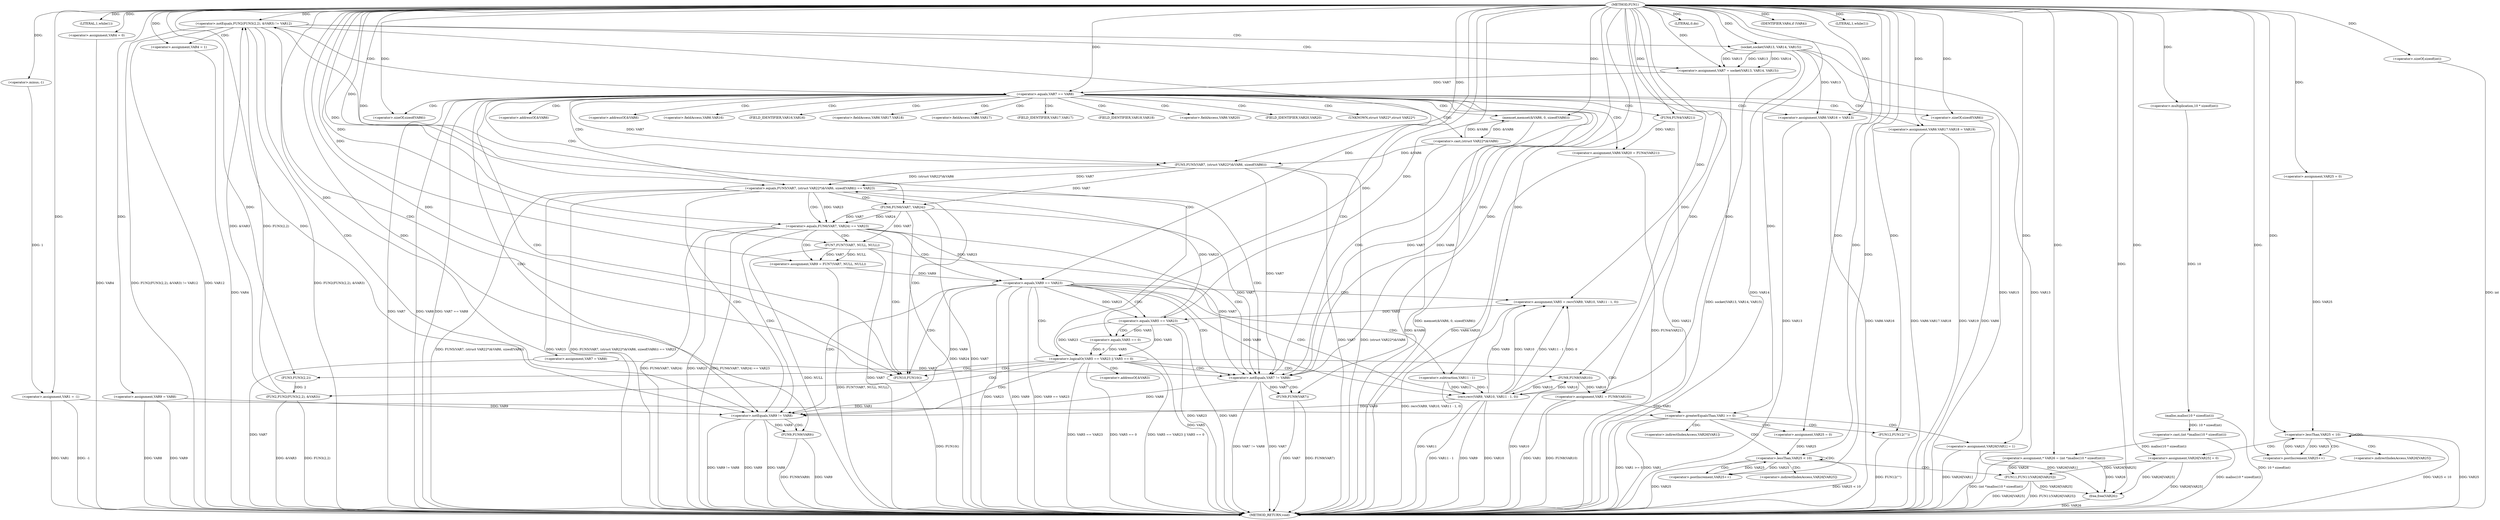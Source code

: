 digraph FUN1 {  
"1000100" [label = "(METHOD,FUN1)" ]
"1000316" [label = "(METHOD_RETURN,void)" ]
"1000103" [label = "(<operator>.assignment,VAR1 = -1)" ]
"1000105" [label = "(<operator>.minus,-1)" ]
"1000108" [label = "(LITERAL,1,while(1))" ]
"1000113" [label = "(<operator>.assignment,VAR4 = 0)" ]
"1000119" [label = "(<operator>.assignment,VAR7 = VAR8)" ]
"1000123" [label = "(<operator>.assignment,VAR9 = VAR8)" ]
"1000130" [label = "(<operator>.notEquals,FUN2(FUN3(2,2), &VAR3) != VAR12)" ]
"1000131" [label = "(FUN2,FUN2(FUN3(2,2), &VAR3))" ]
"1000132" [label = "(FUN3,FUN3(2,2))" ]
"1000140" [label = "(<operator>.assignment,VAR4 = 1)" ]
"1000143" [label = "(<operator>.assignment,VAR7 = socket(VAR13, VAR14, VAR15))" ]
"1000145" [label = "(socket,socket(VAR13, VAR14, VAR15))" ]
"1000150" [label = "(<operator>.equals,VAR7 == VAR8)" ]
"1000155" [label = "(memset,memset(&VAR6, 0, sizeof(VAR6)))" ]
"1000159" [label = "(<operator>.sizeOf,sizeof(VAR6))" ]
"1000161" [label = "(<operator>.assignment,VAR6.VAR16 = VAR13)" ]
"1000166" [label = "(<operator>.assignment,VAR6.VAR17.VAR18 = VAR19)" ]
"1000173" [label = "(<operator>.assignment,VAR6.VAR20 = FUN4(VAR21))" ]
"1000177" [label = "(FUN4,FUN4(VAR21))" ]
"1000180" [label = "(<operator>.equals,FUN5(VAR7, (struct VAR22*)&VAR6, sizeof(VAR6)) == VAR23)" ]
"1000181" [label = "(FUN5,FUN5(VAR7, (struct VAR22*)&VAR6, sizeof(VAR6)))" ]
"1000183" [label = "(<operator>.cast,(struct VAR22*)&VAR6)" ]
"1000187" [label = "(<operator>.sizeOf,sizeof(VAR6))" ]
"1000193" [label = "(<operator>.equals,FUN6(VAR7, VAR24) == VAR23)" ]
"1000194" [label = "(FUN6,FUN6(VAR7, VAR24))" ]
"1000200" [label = "(<operator>.assignment,VAR9 = FUN7(VAR7, NULL, NULL))" ]
"1000202" [label = "(FUN7,FUN7(VAR7, NULL, NULL))" ]
"1000207" [label = "(<operator>.equals,VAR9 == VAR23)" ]
"1000212" [label = "(<operator>.assignment,VAR5 = recv(VAR9, VAR10, VAR11 - 1, 0))" ]
"1000214" [label = "(recv,recv(VAR9, VAR10, VAR11 - 1, 0))" ]
"1000217" [label = "(<operator>.subtraction,VAR11 - 1)" ]
"1000222" [label = "(<operator>.logicalOr,VAR5 == VAR23 || VAR5 == 0)" ]
"1000223" [label = "(<operator>.equals,VAR5 == VAR23)" ]
"1000226" [label = "(<operator>.equals,VAR5 == 0)" ]
"1000231" [label = "(<operator>.assignment,VAR1 = FUN8(VAR10))" ]
"1000233" [label = "(FUN8,FUN8(VAR10))" ]
"1000235" [label = "(LITERAL,0,do)" ]
"1000237" [label = "(<operator>.notEquals,VAR7 != VAR8)" ]
"1000241" [label = "(FUN9,FUN9(VAR7))" ]
"1000244" [label = "(<operator>.notEquals,VAR9 != VAR8)" ]
"1000248" [label = "(FUN9,FUN9(VAR9))" ]
"1000251" [label = "(IDENTIFIER,VAR4,if (VAR4))" ]
"1000253" [label = "(FUN10,FUN10())" ]
"1000256" [label = "(LITERAL,1,while(1))" ]
"1000261" [label = "(<operator>.assignment,* VAR26 = (int *)malloc(10 * sizeof(int)))" ]
"1000263" [label = "(<operator>.cast,(int *)malloc(10 * sizeof(int)))" ]
"1000265" [label = "(malloc,malloc(10 * sizeof(int)))" ]
"1000266" [label = "(<operator>.multiplication,10 * sizeof(int))" ]
"1000268" [label = "(<operator>.sizeOf,sizeof(int))" ]
"1000271" [label = "(<operator>.assignment,VAR25 = 0)" ]
"1000274" [label = "(<operator>.lessThan,VAR25 < 10)" ]
"1000277" [label = "(<operator>.postIncrement,VAR25++)" ]
"1000280" [label = "(<operator>.assignment,VAR26[VAR25] = 0)" ]
"1000286" [label = "(<operator>.greaterEqualsThan,VAR1 >= 0)" ]
"1000290" [label = "(<operator>.assignment,VAR26[VAR1] = 1)" ]
"1000296" [label = "(<operator>.assignment,VAR25 = 0)" ]
"1000299" [label = "(<operator>.lessThan,VAR25 < 10)" ]
"1000302" [label = "(<operator>.postIncrement,VAR25++)" ]
"1000305" [label = "(FUN11,FUN11(VAR26[VAR25]))" ]
"1000311" [label = "(FUN12,FUN12(\"\"))" ]
"1000313" [label = "(free,free(VAR26))" ]
"1000135" [label = "(<operator>.addressOf,&VAR3)" ]
"1000156" [label = "(<operator>.addressOf,&VAR6)" ]
"1000162" [label = "(<operator>.fieldAccess,VAR6.VAR16)" ]
"1000164" [label = "(FIELD_IDENTIFIER,VAR16,VAR16)" ]
"1000167" [label = "(<operator>.fieldAccess,VAR6.VAR17.VAR18)" ]
"1000168" [label = "(<operator>.fieldAccess,VAR6.VAR17)" ]
"1000170" [label = "(FIELD_IDENTIFIER,VAR17,VAR17)" ]
"1000171" [label = "(FIELD_IDENTIFIER,VAR18,VAR18)" ]
"1000174" [label = "(<operator>.fieldAccess,VAR6.VAR20)" ]
"1000176" [label = "(FIELD_IDENTIFIER,VAR20,VAR20)" ]
"1000184" [label = "(UNKNOWN,struct VAR22*,struct VAR22*)" ]
"1000185" [label = "(<operator>.addressOf,&VAR6)" ]
"1000281" [label = "(<operator>.indirectIndexAccess,VAR26[VAR25])" ]
"1000291" [label = "(<operator>.indirectIndexAccess,VAR26[VAR1])" ]
"1000306" [label = "(<operator>.indirectIndexAccess,VAR26[VAR25])" ]
  "1000183" -> "1000316"  [ label = "DDG: &VAR6"] 
  "1000103" -> "1000316"  [ label = "DDG: VAR1"] 
  "1000180" -> "1000316"  [ label = "DDG: FUN5(VAR7, (struct VAR22*)&VAR6, sizeof(VAR6))"] 
  "1000299" -> "1000316"  [ label = "DDG: VAR25"] 
  "1000181" -> "1000316"  [ label = "DDG: VAR7"] 
  "1000248" -> "1000316"  [ label = "DDG: FUN9(VAR9)"] 
  "1000187" -> "1000316"  [ label = "DDG: VAR6"] 
  "1000177" -> "1000316"  [ label = "DDG: VAR21"] 
  "1000130" -> "1000316"  [ label = "DDG: FUN2(FUN3(2,2), &VAR3) != VAR12"] 
  "1000286" -> "1000316"  [ label = "DDG: VAR1 >= 0"] 
  "1000290" -> "1000316"  [ label = "DDG: VAR26[VAR1]"] 
  "1000166" -> "1000316"  [ label = "DDG: VAR19"] 
  "1000223" -> "1000316"  [ label = "DDG: VAR23"] 
  "1000123" -> "1000316"  [ label = "DDG: VAR8"] 
  "1000193" -> "1000316"  [ label = "DDG: FUN6(VAR7, VAR24)"] 
  "1000226" -> "1000316"  [ label = "DDG: VAR5"] 
  "1000222" -> "1000316"  [ label = "DDG: VAR5 == VAR23"] 
  "1000237" -> "1000316"  [ label = "DDG: VAR7 != VAR8"] 
  "1000207" -> "1000316"  [ label = "DDG: VAR23"] 
  "1000150" -> "1000316"  [ label = "DDG: VAR7"] 
  "1000274" -> "1000316"  [ label = "DDG: VAR25"] 
  "1000231" -> "1000316"  [ label = "DDG: FUN8(VAR10)"] 
  "1000253" -> "1000316"  [ label = "DDG: FUN10()"] 
  "1000214" -> "1000316"  [ label = "DDG: VAR10"] 
  "1000286" -> "1000316"  [ label = "DDG: VAR1"] 
  "1000103" -> "1000316"  [ label = "DDG: -1"] 
  "1000222" -> "1000316"  [ label = "DDG: VAR5 == 0"] 
  "1000299" -> "1000316"  [ label = "DDG: VAR25 < 10"] 
  "1000214" -> "1000316"  [ label = "DDG: VAR11 - 1"] 
  "1000311" -> "1000316"  [ label = "DDG: FUN12(\"\")"] 
  "1000212" -> "1000316"  [ label = "DDG: recv(VAR9, VAR10, VAR11 - 1, 0)"] 
  "1000180" -> "1000316"  [ label = "DDG: VAR23"] 
  "1000237" -> "1000316"  [ label = "DDG: VAR7"] 
  "1000113" -> "1000316"  [ label = "DDG: VAR4"] 
  "1000305" -> "1000316"  [ label = "DDG: FUN11(VAR26[VAR25])"] 
  "1000131" -> "1000316"  [ label = "DDG: FUN3(2,2)"] 
  "1000140" -> "1000316"  [ label = "DDG: VAR4"] 
  "1000194" -> "1000316"  [ label = "DDG: VAR7"] 
  "1000150" -> "1000316"  [ label = "DDG: VAR8"] 
  "1000263" -> "1000316"  [ label = "DDG: malloc(10 * sizeof(int))"] 
  "1000268" -> "1000316"  [ label = "DDG: int"] 
  "1000155" -> "1000316"  [ label = "DDG: memset(&VAR6, 0, sizeof(VAR6))"] 
  "1000166" -> "1000316"  [ label = "DDG: VAR6.VAR17.VAR18"] 
  "1000274" -> "1000316"  [ label = "DDG: VAR25 < 10"] 
  "1000261" -> "1000316"  [ label = "DDG: (int *)malloc(10 * sizeof(int))"] 
  "1000180" -> "1000316"  [ label = "DDG: FUN5(VAR7, (struct VAR22*)&VAR6, sizeof(VAR6)) == VAR23"] 
  "1000217" -> "1000316"  [ label = "DDG: VAR11"] 
  "1000202" -> "1000316"  [ label = "DDG: VAR7"] 
  "1000222" -> "1000316"  [ label = "DDG: VAR5 == VAR23 || VAR5 == 0"] 
  "1000207" -> "1000316"  [ label = "DDG: VAR9"] 
  "1000305" -> "1000316"  [ label = "DDG: VAR26[VAR25]"] 
  "1000145" -> "1000316"  [ label = "DDG: VAR15"] 
  "1000207" -> "1000316"  [ label = "DDG: VAR9 == VAR23"] 
  "1000265" -> "1000316"  [ label = "DDG: 10 * sizeof(int)"] 
  "1000193" -> "1000316"  [ label = "DDG: VAR23"] 
  "1000231" -> "1000316"  [ label = "DDG: VAR1"] 
  "1000131" -> "1000316"  [ label = "DDG: &VAR3"] 
  "1000193" -> "1000316"  [ label = "DDG: FUN6(VAR7, VAR24) == VAR23"] 
  "1000280" -> "1000316"  [ label = "DDG: VAR26[VAR25]"] 
  "1000119" -> "1000316"  [ label = "DDG: VAR7"] 
  "1000233" -> "1000316"  [ label = "DDG: VAR10"] 
  "1000241" -> "1000316"  [ label = "DDG: VAR7"] 
  "1000143" -> "1000316"  [ label = "DDG: socket(VAR13, VAR14, VAR15)"] 
  "1000214" -> "1000316"  [ label = "DDG: VAR9"] 
  "1000173" -> "1000316"  [ label = "DDG: FUN4(VAR21)"] 
  "1000244" -> "1000316"  [ label = "DDG: VAR9 != VAR8"] 
  "1000150" -> "1000316"  [ label = "DDG: VAR7 == VAR8"] 
  "1000202" -> "1000316"  [ label = "DDG: NULL"] 
  "1000244" -> "1000316"  [ label = "DDG: VAR9"] 
  "1000194" -> "1000316"  [ label = "DDG: VAR24"] 
  "1000161" -> "1000316"  [ label = "DDG: VAR6.VAR16"] 
  "1000244" -> "1000316"  [ label = "DDG: VAR8"] 
  "1000313" -> "1000316"  [ label = "DDG: VAR26"] 
  "1000145" -> "1000316"  [ label = "DDG: VAR13"] 
  "1000241" -> "1000316"  [ label = "DDG: FUN9(VAR7)"] 
  "1000145" -> "1000316"  [ label = "DDG: VAR14"] 
  "1000181" -> "1000316"  [ label = "DDG: (struct VAR22*)&VAR6"] 
  "1000173" -> "1000316"  [ label = "DDG: VAR6.VAR20"] 
  "1000130" -> "1000316"  [ label = "DDG: VAR12"] 
  "1000248" -> "1000316"  [ label = "DDG: VAR9"] 
  "1000223" -> "1000316"  [ label = "DDG: VAR5"] 
  "1000123" -> "1000316"  [ label = "DDG: VAR9"] 
  "1000161" -> "1000316"  [ label = "DDG: VAR13"] 
  "1000130" -> "1000316"  [ label = "DDG: FUN2(FUN3(2,2), &VAR3)"] 
  "1000200" -> "1000316"  [ label = "DDG: FUN7(VAR7, NULL, NULL)"] 
  "1000105" -> "1000103"  [ label = "DDG: 1"] 
  "1000100" -> "1000103"  [ label = "DDG: "] 
  "1000100" -> "1000105"  [ label = "DDG: "] 
  "1000100" -> "1000108"  [ label = "DDG: "] 
  "1000100" -> "1000113"  [ label = "DDG: "] 
  "1000100" -> "1000119"  [ label = "DDG: "] 
  "1000100" -> "1000123"  [ label = "DDG: "] 
  "1000131" -> "1000130"  [ label = "DDG: FUN3(2,2)"] 
  "1000131" -> "1000130"  [ label = "DDG: &VAR3"] 
  "1000132" -> "1000131"  [ label = "DDG: 2"] 
  "1000100" -> "1000132"  [ label = "DDG: "] 
  "1000100" -> "1000130"  [ label = "DDG: "] 
  "1000100" -> "1000140"  [ label = "DDG: "] 
  "1000145" -> "1000143"  [ label = "DDG: VAR13"] 
  "1000145" -> "1000143"  [ label = "DDG: VAR14"] 
  "1000145" -> "1000143"  [ label = "DDG: VAR15"] 
  "1000100" -> "1000143"  [ label = "DDG: "] 
  "1000100" -> "1000145"  [ label = "DDG: "] 
  "1000143" -> "1000150"  [ label = "DDG: VAR7"] 
  "1000100" -> "1000150"  [ label = "DDG: "] 
  "1000183" -> "1000155"  [ label = "DDG: &VAR6"] 
  "1000100" -> "1000155"  [ label = "DDG: "] 
  "1000100" -> "1000159"  [ label = "DDG: "] 
  "1000145" -> "1000161"  [ label = "DDG: VAR13"] 
  "1000100" -> "1000161"  [ label = "DDG: "] 
  "1000100" -> "1000166"  [ label = "DDG: "] 
  "1000177" -> "1000173"  [ label = "DDG: VAR21"] 
  "1000100" -> "1000177"  [ label = "DDG: "] 
  "1000181" -> "1000180"  [ label = "DDG: VAR7"] 
  "1000181" -> "1000180"  [ label = "DDG: (struct VAR22*)&VAR6"] 
  "1000150" -> "1000181"  [ label = "DDG: VAR7"] 
  "1000100" -> "1000181"  [ label = "DDG: "] 
  "1000183" -> "1000181"  [ label = "DDG: &VAR6"] 
  "1000155" -> "1000183"  [ label = "DDG: &VAR6"] 
  "1000100" -> "1000187"  [ label = "DDG: "] 
  "1000223" -> "1000180"  [ label = "DDG: VAR23"] 
  "1000100" -> "1000180"  [ label = "DDG: "] 
  "1000194" -> "1000193"  [ label = "DDG: VAR7"] 
  "1000194" -> "1000193"  [ label = "DDG: VAR24"] 
  "1000181" -> "1000194"  [ label = "DDG: VAR7"] 
  "1000100" -> "1000194"  [ label = "DDG: "] 
  "1000180" -> "1000193"  [ label = "DDG: VAR23"] 
  "1000100" -> "1000193"  [ label = "DDG: "] 
  "1000202" -> "1000200"  [ label = "DDG: VAR7"] 
  "1000202" -> "1000200"  [ label = "DDG: NULL"] 
  "1000100" -> "1000200"  [ label = "DDG: "] 
  "1000194" -> "1000202"  [ label = "DDG: VAR7"] 
  "1000100" -> "1000202"  [ label = "DDG: "] 
  "1000200" -> "1000207"  [ label = "DDG: VAR9"] 
  "1000100" -> "1000207"  [ label = "DDG: "] 
  "1000193" -> "1000207"  [ label = "DDG: VAR23"] 
  "1000214" -> "1000212"  [ label = "DDG: VAR9"] 
  "1000214" -> "1000212"  [ label = "DDG: VAR10"] 
  "1000214" -> "1000212"  [ label = "DDG: VAR11 - 1"] 
  "1000214" -> "1000212"  [ label = "DDG: 0"] 
  "1000100" -> "1000212"  [ label = "DDG: "] 
  "1000207" -> "1000214"  [ label = "DDG: VAR9"] 
  "1000100" -> "1000214"  [ label = "DDG: "] 
  "1000233" -> "1000214"  [ label = "DDG: VAR10"] 
  "1000217" -> "1000214"  [ label = "DDG: VAR11"] 
  "1000217" -> "1000214"  [ label = "DDG: 1"] 
  "1000100" -> "1000217"  [ label = "DDG: "] 
  "1000223" -> "1000222"  [ label = "DDG: VAR5"] 
  "1000223" -> "1000222"  [ label = "DDG: VAR23"] 
  "1000212" -> "1000223"  [ label = "DDG: VAR5"] 
  "1000100" -> "1000223"  [ label = "DDG: "] 
  "1000207" -> "1000223"  [ label = "DDG: VAR23"] 
  "1000226" -> "1000222"  [ label = "DDG: VAR5"] 
  "1000226" -> "1000222"  [ label = "DDG: 0"] 
  "1000223" -> "1000226"  [ label = "DDG: VAR5"] 
  "1000100" -> "1000226"  [ label = "DDG: "] 
  "1000233" -> "1000231"  [ label = "DDG: VAR10"] 
  "1000100" -> "1000231"  [ label = "DDG: "] 
  "1000214" -> "1000233"  [ label = "DDG: VAR10"] 
  "1000100" -> "1000233"  [ label = "DDG: "] 
  "1000100" -> "1000235"  [ label = "DDG: "] 
  "1000181" -> "1000237"  [ label = "DDG: VAR7"] 
  "1000150" -> "1000237"  [ label = "DDG: VAR7"] 
  "1000194" -> "1000237"  [ label = "DDG: VAR7"] 
  "1000202" -> "1000237"  [ label = "DDG: VAR7"] 
  "1000119" -> "1000237"  [ label = "DDG: VAR7"] 
  "1000100" -> "1000237"  [ label = "DDG: "] 
  "1000150" -> "1000237"  [ label = "DDG: VAR8"] 
  "1000237" -> "1000241"  [ label = "DDG: VAR7"] 
  "1000100" -> "1000241"  [ label = "DDG: "] 
  "1000207" -> "1000244"  [ label = "DDG: VAR9"] 
  "1000214" -> "1000244"  [ label = "DDG: VAR9"] 
  "1000123" -> "1000244"  [ label = "DDG: VAR9"] 
  "1000100" -> "1000244"  [ label = "DDG: "] 
  "1000237" -> "1000244"  [ label = "DDG: VAR8"] 
  "1000244" -> "1000248"  [ label = "DDG: VAR9"] 
  "1000100" -> "1000248"  [ label = "DDG: "] 
  "1000100" -> "1000251"  [ label = "DDG: "] 
  "1000100" -> "1000253"  [ label = "DDG: "] 
  "1000100" -> "1000256"  [ label = "DDG: "] 
  "1000263" -> "1000261"  [ label = "DDG: malloc(10 * sizeof(int))"] 
  "1000100" -> "1000261"  [ label = "DDG: "] 
  "1000265" -> "1000263"  [ label = "DDG: 10 * sizeof(int)"] 
  "1000266" -> "1000265"  [ label = "DDG: 10"] 
  "1000100" -> "1000266"  [ label = "DDG: "] 
  "1000100" -> "1000268"  [ label = "DDG: "] 
  "1000100" -> "1000271"  [ label = "DDG: "] 
  "1000277" -> "1000274"  [ label = "DDG: VAR25"] 
  "1000271" -> "1000274"  [ label = "DDG: VAR25"] 
  "1000100" -> "1000274"  [ label = "DDG: "] 
  "1000274" -> "1000277"  [ label = "DDG: VAR25"] 
  "1000100" -> "1000277"  [ label = "DDG: "] 
  "1000100" -> "1000280"  [ label = "DDG: "] 
  "1000103" -> "1000286"  [ label = "DDG: VAR1"] 
  "1000231" -> "1000286"  [ label = "DDG: VAR1"] 
  "1000100" -> "1000286"  [ label = "DDG: "] 
  "1000100" -> "1000290"  [ label = "DDG: "] 
  "1000100" -> "1000296"  [ label = "DDG: "] 
  "1000302" -> "1000299"  [ label = "DDG: VAR25"] 
  "1000296" -> "1000299"  [ label = "DDG: VAR25"] 
  "1000100" -> "1000299"  [ label = "DDG: "] 
  "1000299" -> "1000302"  [ label = "DDG: VAR25"] 
  "1000100" -> "1000302"  [ label = "DDG: "] 
  "1000261" -> "1000305"  [ label = "DDG: VAR26"] 
  "1000280" -> "1000305"  [ label = "DDG: VAR26[VAR25]"] 
  "1000100" -> "1000311"  [ label = "DDG: "] 
  "1000290" -> "1000313"  [ label = "DDG: VAR26[VAR1]"] 
  "1000305" -> "1000313"  [ label = "DDG: VAR26[VAR25]"] 
  "1000261" -> "1000313"  [ label = "DDG: VAR26"] 
  "1000280" -> "1000313"  [ label = "DDG: VAR26[VAR25]"] 
  "1000100" -> "1000313"  [ label = "DDG: "] 
  "1000130" -> "1000150"  [ label = "CDG: "] 
  "1000130" -> "1000145"  [ label = "CDG: "] 
  "1000130" -> "1000143"  [ label = "CDG: "] 
  "1000130" -> "1000140"  [ label = "CDG: "] 
  "1000130" -> "1000244"  [ label = "CDG: "] 
  "1000130" -> "1000237"  [ label = "CDG: "] 
  "1000130" -> "1000253"  [ label = "CDG: "] 
  "1000150" -> "1000164"  [ label = "CDG: "] 
  "1000150" -> "1000174"  [ label = "CDG: "] 
  "1000150" -> "1000156"  [ label = "CDG: "] 
  "1000150" -> "1000161"  [ label = "CDG: "] 
  "1000150" -> "1000166"  [ label = "CDG: "] 
  "1000150" -> "1000180"  [ label = "CDG: "] 
  "1000150" -> "1000183"  [ label = "CDG: "] 
  "1000150" -> "1000167"  [ label = "CDG: "] 
  "1000150" -> "1000176"  [ label = "CDG: "] 
  "1000150" -> "1000187"  [ label = "CDG: "] 
  "1000150" -> "1000185"  [ label = "CDG: "] 
  "1000150" -> "1000168"  [ label = "CDG: "] 
  "1000150" -> "1000159"  [ label = "CDG: "] 
  "1000150" -> "1000173"  [ label = "CDG: "] 
  "1000150" -> "1000155"  [ label = "CDG: "] 
  "1000150" -> "1000170"  [ label = "CDG: "] 
  "1000150" -> "1000171"  [ label = "CDG: "] 
  "1000150" -> "1000184"  [ label = "CDG: "] 
  "1000150" -> "1000177"  [ label = "CDG: "] 
  "1000150" -> "1000162"  [ label = "CDG: "] 
  "1000150" -> "1000181"  [ label = "CDG: "] 
  "1000150" -> "1000244"  [ label = "CDG: "] 
  "1000150" -> "1000237"  [ label = "CDG: "] 
  "1000150" -> "1000253"  [ label = "CDG: "] 
  "1000180" -> "1000194"  [ label = "CDG: "] 
  "1000180" -> "1000193"  [ label = "CDG: "] 
  "1000180" -> "1000244"  [ label = "CDG: "] 
  "1000180" -> "1000237"  [ label = "CDG: "] 
  "1000180" -> "1000253"  [ label = "CDG: "] 
  "1000193" -> "1000200"  [ label = "CDG: "] 
  "1000193" -> "1000207"  [ label = "CDG: "] 
  "1000193" -> "1000202"  [ label = "CDG: "] 
  "1000193" -> "1000244"  [ label = "CDG: "] 
  "1000193" -> "1000237"  [ label = "CDG: "] 
  "1000193" -> "1000253"  [ label = "CDG: "] 
  "1000207" -> "1000222"  [ label = "CDG: "] 
  "1000207" -> "1000214"  [ label = "CDG: "] 
  "1000207" -> "1000217"  [ label = "CDG: "] 
  "1000207" -> "1000212"  [ label = "CDG: "] 
  "1000207" -> "1000223"  [ label = "CDG: "] 
  "1000207" -> "1000244"  [ label = "CDG: "] 
  "1000207" -> "1000237"  [ label = "CDG: "] 
  "1000207" -> "1000253"  [ label = "CDG: "] 
  "1000222" -> "1000233"  [ label = "CDG: "] 
  "1000222" -> "1000231"  [ label = "CDG: "] 
  "1000222" -> "1000244"  [ label = "CDG: "] 
  "1000222" -> "1000132"  [ label = "CDG: "] 
  "1000222" -> "1000130"  [ label = "CDG: "] 
  "1000222" -> "1000135"  [ label = "CDG: "] 
  "1000222" -> "1000131"  [ label = "CDG: "] 
  "1000222" -> "1000237"  [ label = "CDG: "] 
  "1000222" -> "1000253"  [ label = "CDG: "] 
  "1000223" -> "1000226"  [ label = "CDG: "] 
  "1000237" -> "1000241"  [ label = "CDG: "] 
  "1000244" -> "1000248"  [ label = "CDG: "] 
  "1000274" -> "1000274"  [ label = "CDG: "] 
  "1000274" -> "1000277"  [ label = "CDG: "] 
  "1000274" -> "1000281"  [ label = "CDG: "] 
  "1000274" -> "1000280"  [ label = "CDG: "] 
  "1000286" -> "1000291"  [ label = "CDG: "] 
  "1000286" -> "1000311"  [ label = "CDG: "] 
  "1000286" -> "1000290"  [ label = "CDG: "] 
  "1000286" -> "1000299"  [ label = "CDG: "] 
  "1000286" -> "1000296"  [ label = "CDG: "] 
  "1000299" -> "1000305"  [ label = "CDG: "] 
  "1000299" -> "1000302"  [ label = "CDG: "] 
  "1000299" -> "1000306"  [ label = "CDG: "] 
  "1000299" -> "1000299"  [ label = "CDG: "] 
}
